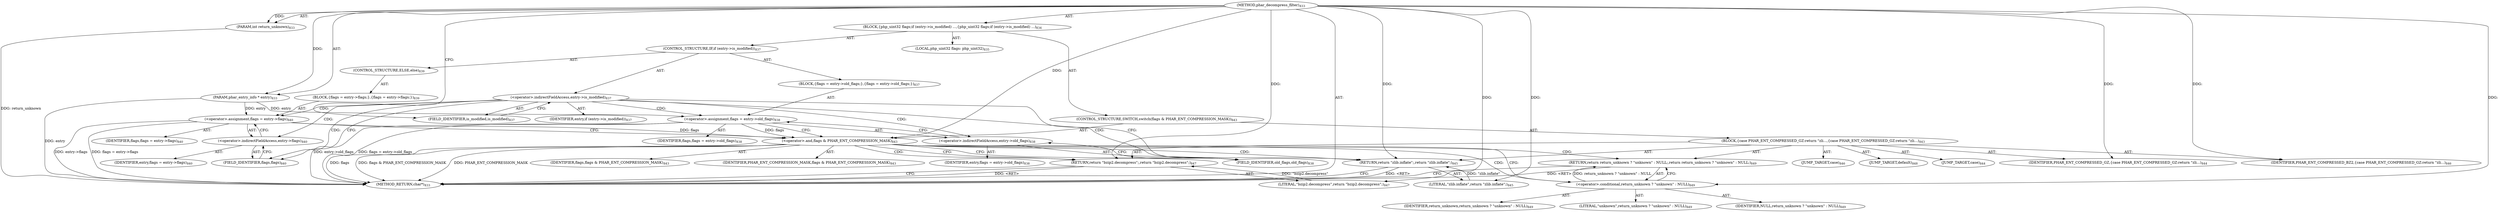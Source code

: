digraph "phar_decompress_filter" {  
"48" [label = <(METHOD,phar_decompress_filter)<SUB>833</SUB>> ]
"49" [label = <(PARAM,phar_entry_info * entry)<SUB>833</SUB>> ]
"50" [label = <(PARAM,int return_unknown)<SUB>833</SUB>> ]
"51" [label = <(BLOCK,{
	php_uint32 flags;

	if (entry-&gt;is_modified) ...,{
	php_uint32 flags;

	if (entry-&gt;is_modified) ...)<SUB>834</SUB>> ]
"52" [label = <(LOCAL,php_uint32 flags: php_uint32)<SUB>835</SUB>> ]
"53" [label = <(CONTROL_STRUCTURE,IF,if (entry-&gt;is_modified))<SUB>837</SUB>> ]
"54" [label = <(&lt;operator&gt;.indirectFieldAccess,entry-&gt;is_modified)<SUB>837</SUB>> ]
"55" [label = <(IDENTIFIER,entry,if (entry-&gt;is_modified))<SUB>837</SUB>> ]
"56" [label = <(FIELD_IDENTIFIER,is_modified,is_modified)<SUB>837</SUB>> ]
"57" [label = <(BLOCK,{
		flags = entry-&gt;old_flags;
	},{
		flags = entry-&gt;old_flags;
	})<SUB>837</SUB>> ]
"58" [label = <(&lt;operator&gt;.assignment,flags = entry-&gt;old_flags)<SUB>838</SUB>> ]
"59" [label = <(IDENTIFIER,flags,flags = entry-&gt;old_flags)<SUB>838</SUB>> ]
"60" [label = <(&lt;operator&gt;.indirectFieldAccess,entry-&gt;old_flags)<SUB>838</SUB>> ]
"61" [label = <(IDENTIFIER,entry,flags = entry-&gt;old_flags)<SUB>838</SUB>> ]
"62" [label = <(FIELD_IDENTIFIER,old_flags,old_flags)<SUB>838</SUB>> ]
"63" [label = <(CONTROL_STRUCTURE,ELSE,else)<SUB>839</SUB>> ]
"64" [label = <(BLOCK,{
		flags = entry-&gt;flags;
	},{
		flags = entry-&gt;flags;
	})<SUB>839</SUB>> ]
"65" [label = <(&lt;operator&gt;.assignment,flags = entry-&gt;flags)<SUB>840</SUB>> ]
"66" [label = <(IDENTIFIER,flags,flags = entry-&gt;flags)<SUB>840</SUB>> ]
"67" [label = <(&lt;operator&gt;.indirectFieldAccess,entry-&gt;flags)<SUB>840</SUB>> ]
"68" [label = <(IDENTIFIER,entry,flags = entry-&gt;flags)<SUB>840</SUB>> ]
"69" [label = <(FIELD_IDENTIFIER,flags,flags)<SUB>840</SUB>> ]
"70" [label = <(CONTROL_STRUCTURE,SWITCH,switch(flags &amp; PHAR_ENT_COMPRESSION_MASK))<SUB>843</SUB>> ]
"71" [label = <(&lt;operator&gt;.and,flags &amp; PHAR_ENT_COMPRESSION_MASK)<SUB>843</SUB>> ]
"72" [label = <(IDENTIFIER,flags,flags &amp; PHAR_ENT_COMPRESSION_MASK)<SUB>843</SUB>> ]
"73" [label = <(IDENTIFIER,PHAR_ENT_COMPRESSION_MASK,flags &amp; PHAR_ENT_COMPRESSION_MASK)<SUB>843</SUB>> ]
"74" [label = <(BLOCK,{
		case PHAR_ENT_COMPRESSED_GZ:
			return &quot;zli...,{
		case PHAR_ENT_COMPRESSED_GZ:
			return &quot;zli...)<SUB>843</SUB>> ]
"75" [label = <(JUMP_TARGET,case)<SUB>844</SUB>> ]
"76" [label = <(IDENTIFIER,PHAR_ENT_COMPRESSED_GZ,{
		case PHAR_ENT_COMPRESSED_GZ:
			return &quot;zli...)<SUB>844</SUB>> ]
"77" [label = <(RETURN,return &quot;zlib.inflate&quot;;,return &quot;zlib.inflate&quot;;)<SUB>845</SUB>> ]
"78" [label = <(LITERAL,&quot;zlib.inflate&quot;,return &quot;zlib.inflate&quot;;)<SUB>845</SUB>> ]
"79" [label = <(JUMP_TARGET,case)<SUB>846</SUB>> ]
"80" [label = <(IDENTIFIER,PHAR_ENT_COMPRESSED_BZ2,{
		case PHAR_ENT_COMPRESSED_GZ:
			return &quot;zli...)<SUB>846</SUB>> ]
"81" [label = <(RETURN,return &quot;bzip2.decompress&quot;;,return &quot;bzip2.decompress&quot;;)<SUB>847</SUB>> ]
"82" [label = <(LITERAL,&quot;bzip2.decompress&quot;,return &quot;bzip2.decompress&quot;;)<SUB>847</SUB>> ]
"83" [label = <(JUMP_TARGET,default)<SUB>848</SUB>> ]
"84" [label = <(RETURN,return return_unknown ? &quot;unknown&quot; : NULL;,return return_unknown ? &quot;unknown&quot; : NULL;)<SUB>849</SUB>> ]
"85" [label = <(&lt;operator&gt;.conditional,return_unknown ? &quot;unknown&quot; : NULL)<SUB>849</SUB>> ]
"86" [label = <(IDENTIFIER,return_unknown,return_unknown ? &quot;unknown&quot; : NULL)<SUB>849</SUB>> ]
"87" [label = <(LITERAL,&quot;unknown&quot;,return_unknown ? &quot;unknown&quot; : NULL)<SUB>849</SUB>> ]
"88" [label = <(IDENTIFIER,NULL,return_unknown ? &quot;unknown&quot; : NULL)<SUB>849</SUB>> ]
"89" [label = <(METHOD_RETURN,char*)<SUB>833</SUB>> ]
  "48" -> "49"  [ label = "AST: "] 
  "48" -> "50"  [ label = "AST: "] 
  "48" -> "51"  [ label = "AST: "] 
  "48" -> "89"  [ label = "AST: "] 
  "51" -> "52"  [ label = "AST: "] 
  "51" -> "53"  [ label = "AST: "] 
  "51" -> "70"  [ label = "AST: "] 
  "53" -> "54"  [ label = "AST: "] 
  "53" -> "57"  [ label = "AST: "] 
  "53" -> "63"  [ label = "AST: "] 
  "54" -> "55"  [ label = "AST: "] 
  "54" -> "56"  [ label = "AST: "] 
  "57" -> "58"  [ label = "AST: "] 
  "58" -> "59"  [ label = "AST: "] 
  "58" -> "60"  [ label = "AST: "] 
  "60" -> "61"  [ label = "AST: "] 
  "60" -> "62"  [ label = "AST: "] 
  "63" -> "64"  [ label = "AST: "] 
  "64" -> "65"  [ label = "AST: "] 
  "65" -> "66"  [ label = "AST: "] 
  "65" -> "67"  [ label = "AST: "] 
  "67" -> "68"  [ label = "AST: "] 
  "67" -> "69"  [ label = "AST: "] 
  "70" -> "71"  [ label = "AST: "] 
  "70" -> "74"  [ label = "AST: "] 
  "71" -> "72"  [ label = "AST: "] 
  "71" -> "73"  [ label = "AST: "] 
  "74" -> "75"  [ label = "AST: "] 
  "74" -> "76"  [ label = "AST: "] 
  "74" -> "77"  [ label = "AST: "] 
  "74" -> "79"  [ label = "AST: "] 
  "74" -> "80"  [ label = "AST: "] 
  "74" -> "81"  [ label = "AST: "] 
  "74" -> "83"  [ label = "AST: "] 
  "74" -> "84"  [ label = "AST: "] 
  "77" -> "78"  [ label = "AST: "] 
  "81" -> "82"  [ label = "AST: "] 
  "84" -> "85"  [ label = "AST: "] 
  "85" -> "86"  [ label = "AST: "] 
  "85" -> "87"  [ label = "AST: "] 
  "85" -> "88"  [ label = "AST: "] 
  "54" -> "62"  [ label = "CFG: "] 
  "54" -> "69"  [ label = "CFG: "] 
  "71" -> "77"  [ label = "CFG: "] 
  "71" -> "81"  [ label = "CFG: "] 
  "71" -> "85"  [ label = "CFG: "] 
  "56" -> "54"  [ label = "CFG: "] 
  "58" -> "71"  [ label = "CFG: "] 
  "77" -> "89"  [ label = "CFG: "] 
  "81" -> "89"  [ label = "CFG: "] 
  "84" -> "89"  [ label = "CFG: "] 
  "60" -> "58"  [ label = "CFG: "] 
  "65" -> "71"  [ label = "CFG: "] 
  "85" -> "84"  [ label = "CFG: "] 
  "62" -> "60"  [ label = "CFG: "] 
  "67" -> "65"  [ label = "CFG: "] 
  "69" -> "67"  [ label = "CFG: "] 
  "48" -> "56"  [ label = "CFG: "] 
  "77" -> "89"  [ label = "DDG: &lt;RET&gt;"] 
  "84" -> "89"  [ label = "DDG: &lt;RET&gt;"] 
  "81" -> "89"  [ label = "DDG: &lt;RET&gt;"] 
  "49" -> "89"  [ label = "DDG: entry"] 
  "50" -> "89"  [ label = "DDG: return_unknown"] 
  "65" -> "89"  [ label = "DDG: entry-&gt;flags"] 
  "65" -> "89"  [ label = "DDG: flags = entry-&gt;flags"] 
  "58" -> "89"  [ label = "DDG: entry-&gt;old_flags"] 
  "58" -> "89"  [ label = "DDG: flags = entry-&gt;old_flags"] 
  "71" -> "89"  [ label = "DDG: flags"] 
  "71" -> "89"  [ label = "DDG: flags &amp; PHAR_ENT_COMPRESSION_MASK"] 
  "71" -> "89"  [ label = "DDG: PHAR_ENT_COMPRESSION_MASK"] 
  "48" -> "49"  [ label = "DDG: "] 
  "48" -> "50"  [ label = "DDG: "] 
  "49" -> "58"  [ label = "DDG: entry"] 
  "65" -> "71"  [ label = "DDG: flags"] 
  "58" -> "71"  [ label = "DDG: flags"] 
  "48" -> "71"  [ label = "DDG: "] 
  "48" -> "76"  [ label = "DDG: "] 
  "78" -> "77"  [ label = "DDG: &quot;zlib.inflate&quot;"] 
  "48" -> "77"  [ label = "DDG: "] 
  "48" -> "80"  [ label = "DDG: "] 
  "82" -> "81"  [ label = "DDG: &quot;bzip2.decompress&quot;"] 
  "48" -> "81"  [ label = "DDG: "] 
  "85" -> "84"  [ label = "DDG: return_unknown ? &quot;unknown&quot; : NULL"] 
  "49" -> "65"  [ label = "DDG: entry"] 
  "48" -> "78"  [ label = "DDG: "] 
  "48" -> "82"  [ label = "DDG: "] 
  "48" -> "85"  [ label = "DDG: "] 
  "54" -> "58"  [ label = "CDG: "] 
  "54" -> "60"  [ label = "CDG: "] 
  "54" -> "69"  [ label = "CDG: "] 
  "54" -> "67"  [ label = "CDG: "] 
  "54" -> "65"  [ label = "CDG: "] 
  "54" -> "62"  [ label = "CDG: "] 
  "71" -> "77"  [ label = "CDG: "] 
  "71" -> "81"  [ label = "CDG: "] 
  "71" -> "84"  [ label = "CDG: "] 
  "71" -> "85"  [ label = "CDG: "] 
}
